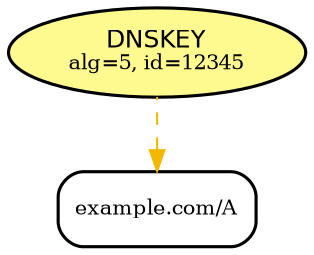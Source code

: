 digraph {
	graph [rankdir="BT"]
	b [label=<<FONT POINT-SIZE="12" FACE="Helvetica">DNSKEY</FONT><BR/><FONT POINT-SIZE="10">alg=5, id=12345</FONT>>, style="filled", fillcolor="#fffa8f", penwidth="1.5"]
	c [label="example.com/A", fontsize="10", shape="rectangle", style="rounded", penwidth="1.5"]
  c -> b [color="#f4b800", dir="back", style="dashed"]
}
